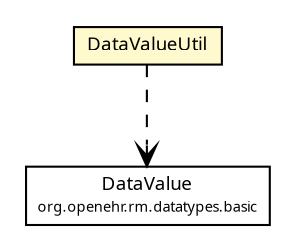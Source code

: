 #!/usr/local/bin/dot
#
# Class diagram 
# Generated by UMLGraph version R5_6 (http://www.umlgraph.org/)
#

digraph G {
	edge [fontname="Trebuchet MS",fontsize=10,labelfontname="Trebuchet MS",labelfontsize=10];
	node [fontname="Trebuchet MS",fontsize=10,shape=plaintext];
	nodesep=0.25;
	ranksep=0.5;
	// se.cambio.cds.controller.patientData.DataValueUtil
	c140370 [label=<<table title="se.cambio.cds.controller.patientData.DataValueUtil" border="0" cellborder="1" cellspacing="0" cellpadding="2" port="p" bgcolor="lemonChiffon" href="./DataValueUtil.html">
		<tr><td><table border="0" cellspacing="0" cellpadding="1">
<tr><td align="center" balign="center"><font face="Trebuchet MS"> DataValueUtil </font></td></tr>
		</table></td></tr>
		</table>>, URL="./DataValueUtil.html", fontname="Trebuchet MS", fontcolor="black", fontsize=9.0];
	// se.cambio.cds.controller.patientData.DataValueUtil DEPEND org.openehr.rm.datatypes.basic.DataValue
	c140370:p -> c140711:p [taillabel="", label="", headlabel="", fontname="Trebuchet MS", fontcolor="black", fontsize=10.0, color="black", arrowhead=open, style=dashed];
	// org.openehr.rm.datatypes.basic.DataValue
	c140711 [label=<<table title="org.openehr.rm.datatypes.basic.DataValue" border="0" cellborder="1" cellspacing="0" cellpadding="2" port="p" href="http://java.sun.com/j2se/1.4.2/docs/api/org/openehr/rm/datatypes/basic/DataValue.html">
		<tr><td><table border="0" cellspacing="0" cellpadding="1">
<tr><td align="center" balign="center"><font face="Trebuchet MS"> DataValue </font></td></tr>
<tr><td align="center" balign="center"><font face="Trebuchet MS" point-size="7.0"> org.openehr.rm.datatypes.basic </font></td></tr>
		</table></td></tr>
		</table>>, URL="http://java.sun.com/j2se/1.4.2/docs/api/org/openehr/rm/datatypes/basic/DataValue.html", fontname="Trebuchet MS", fontcolor="black", fontsize=9.0];
}

